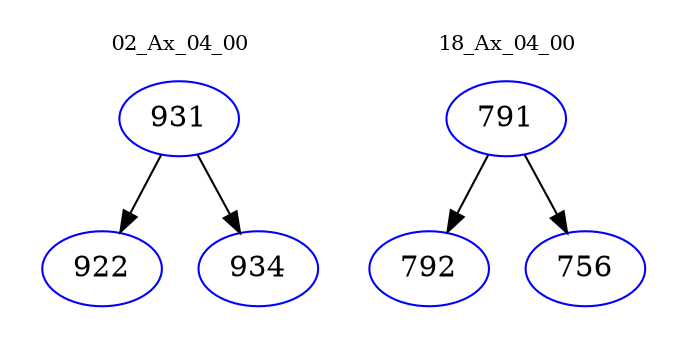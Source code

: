 digraph{
subgraph cluster_0 {
color = white
label = "02_Ax_04_00";
fontsize=10;
T0_931 [label="931", color="blue"]
T0_931 -> T0_922 [color="black"]
T0_922 [label="922", color="blue"]
T0_931 -> T0_934 [color="black"]
T0_934 [label="934", color="blue"]
}
subgraph cluster_1 {
color = white
label = "18_Ax_04_00";
fontsize=10;
T1_791 [label="791", color="blue"]
T1_791 -> T1_792 [color="black"]
T1_792 [label="792", color="blue"]
T1_791 -> T1_756 [color="black"]
T1_756 [label="756", color="blue"]
}
}
